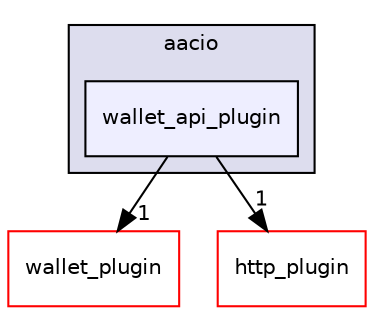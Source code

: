 digraph "plugins/wallet_api_plugin/include/aacio/wallet_api_plugin" {
  compound=true
  node [ fontsize="10", fontname="Helvetica"];
  edge [ labelfontsize="10", labelfontname="Helvetica"];
  subgraph clusterdir_000f35b419c51d8fbf064a03b442b99d {
    graph [ bgcolor="#ddddee", pencolor="black", label="aacio" fontname="Helvetica", fontsize="10", URL="dir_000f35b419c51d8fbf064a03b442b99d.html"]
  dir_e64592b633d1a7367c49770e9c973367 [shape=box, label="wallet_api_plugin", style="filled", fillcolor="#eeeeff", pencolor="black", URL="dir_e64592b633d1a7367c49770e9c973367.html"];
  }
  dir_0b3dfba0f864d9a26bf81616cf3bac85 [shape=box label="wallet_plugin" fillcolor="white" style="filled" color="red" URL="dir_0b3dfba0f864d9a26bf81616cf3bac85.html"];
  dir_f833ff7a85c55360bd990f87a6f90636 [shape=box label="http_plugin" fillcolor="white" style="filled" color="red" URL="dir_f833ff7a85c55360bd990f87a6f90636.html"];
  dir_e64592b633d1a7367c49770e9c973367->dir_0b3dfba0f864d9a26bf81616cf3bac85 [headlabel="1", labeldistance=1.5 headhref="dir_001883_001884.html"];
  dir_e64592b633d1a7367c49770e9c973367->dir_f833ff7a85c55360bd990f87a6f90636 [headlabel="1", labeldistance=1.5 headhref="dir_001883_001856.html"];
}
